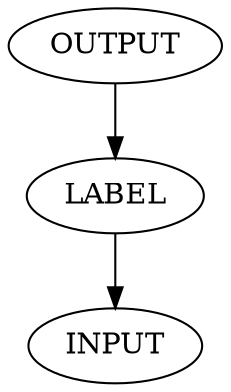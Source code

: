 
digraph test {

OUTPUT [LABEL = "INPUT"];

LABEL [LABEL = "NOT" ];

INPUT [LABEL = "OUTPUT"];

OUTPUT -> LABEL -> INPUT;

}
